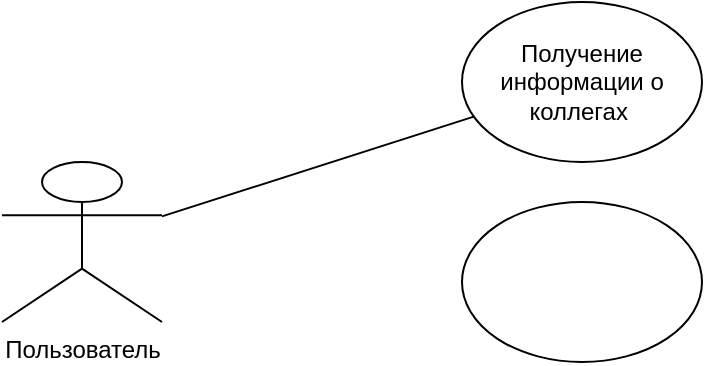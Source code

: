 <mxfile version="24.6.2" type="device">
  <diagram name="Страница — 1" id="6_kf7a4UJlBJ0kwGdQS4">
    <mxGraphModel dx="1050" dy="625" grid="1" gridSize="10" guides="1" tooltips="1" connect="1" arrows="1" fold="1" page="1" pageScale="1" pageWidth="827" pageHeight="1169" math="0" shadow="0">
      <root>
        <mxCell id="0" />
        <mxCell id="1" parent="0" />
        <mxCell id="TMD0wSkBmeW8nhcPqqG2-1" value="Пользователь" style="shape=umlActor;verticalLabelPosition=bottom;verticalAlign=top;html=1;outlineConnect=0;" vertex="1" parent="1">
          <mxGeometry x="40" y="120" width="80" height="80" as="geometry" />
        </mxCell>
        <mxCell id="TMD0wSkBmeW8nhcPqqG2-3" value="Получение информации о коллегах&amp;nbsp;" style="ellipse;whiteSpace=wrap;html=1;" vertex="1" parent="1">
          <mxGeometry x="270" y="40" width="120" height="80" as="geometry" />
        </mxCell>
        <mxCell id="TMD0wSkBmeW8nhcPqqG2-4" value="" style="endArrow=none;html=1;rounded=0;" edge="1" parent="1" source="TMD0wSkBmeW8nhcPqqG2-1" target="TMD0wSkBmeW8nhcPqqG2-3">
          <mxGeometry width="50" height="50" relative="1" as="geometry">
            <mxPoint x="180" y="190" as="sourcePoint" />
            <mxPoint x="230" y="140" as="targetPoint" />
          </mxGeometry>
        </mxCell>
        <mxCell id="TMD0wSkBmeW8nhcPqqG2-5" value="" style="ellipse;whiteSpace=wrap;html=1;" vertex="1" parent="1">
          <mxGeometry x="270" y="140" width="120" height="80" as="geometry" />
        </mxCell>
      </root>
    </mxGraphModel>
  </diagram>
</mxfile>
